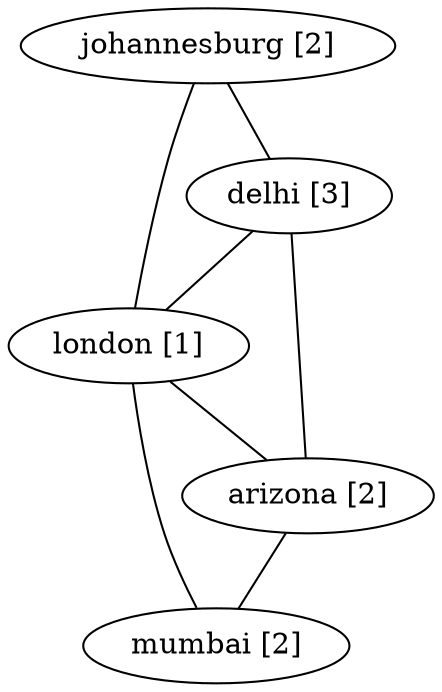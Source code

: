 strict graph  {
	node [label="\N"];
	johannesburg	 [label="johannesburg [2]"];
	delhi	 [label="delhi [3]"];
	johannesburg -- delhi;
	london	 [label="london [1]"];
	johannesburg -- london;
	delhi -- london;
	arizona	 [label="arizona [2]"];
	delhi -- arizona;
	london -- arizona;
	mumbai	 [label="mumbai [2]"];
	london -- mumbai;
	arizona -- mumbai;
}
